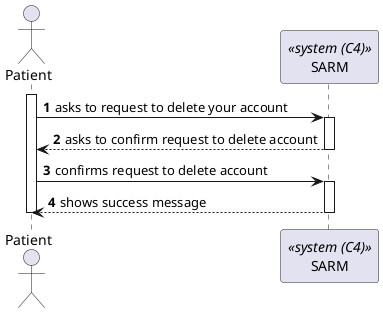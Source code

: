 @startuml process-view
autonumber

actor "Patient" as Patient
participant SARM as "SARM" <<system (C4)>>

activate Patient

    Patient -> SARM : asks to request to delete your account
    
    activate SARM

        SARM --> Patient : asks to confirm request to delete account

    deactivate SARM

    Patient -> SARM : confirms request to delete account

    activate SARM 
        SARM --> Patient: shows success message
        
    deactivate SARM

deactivate Patient

@enduml